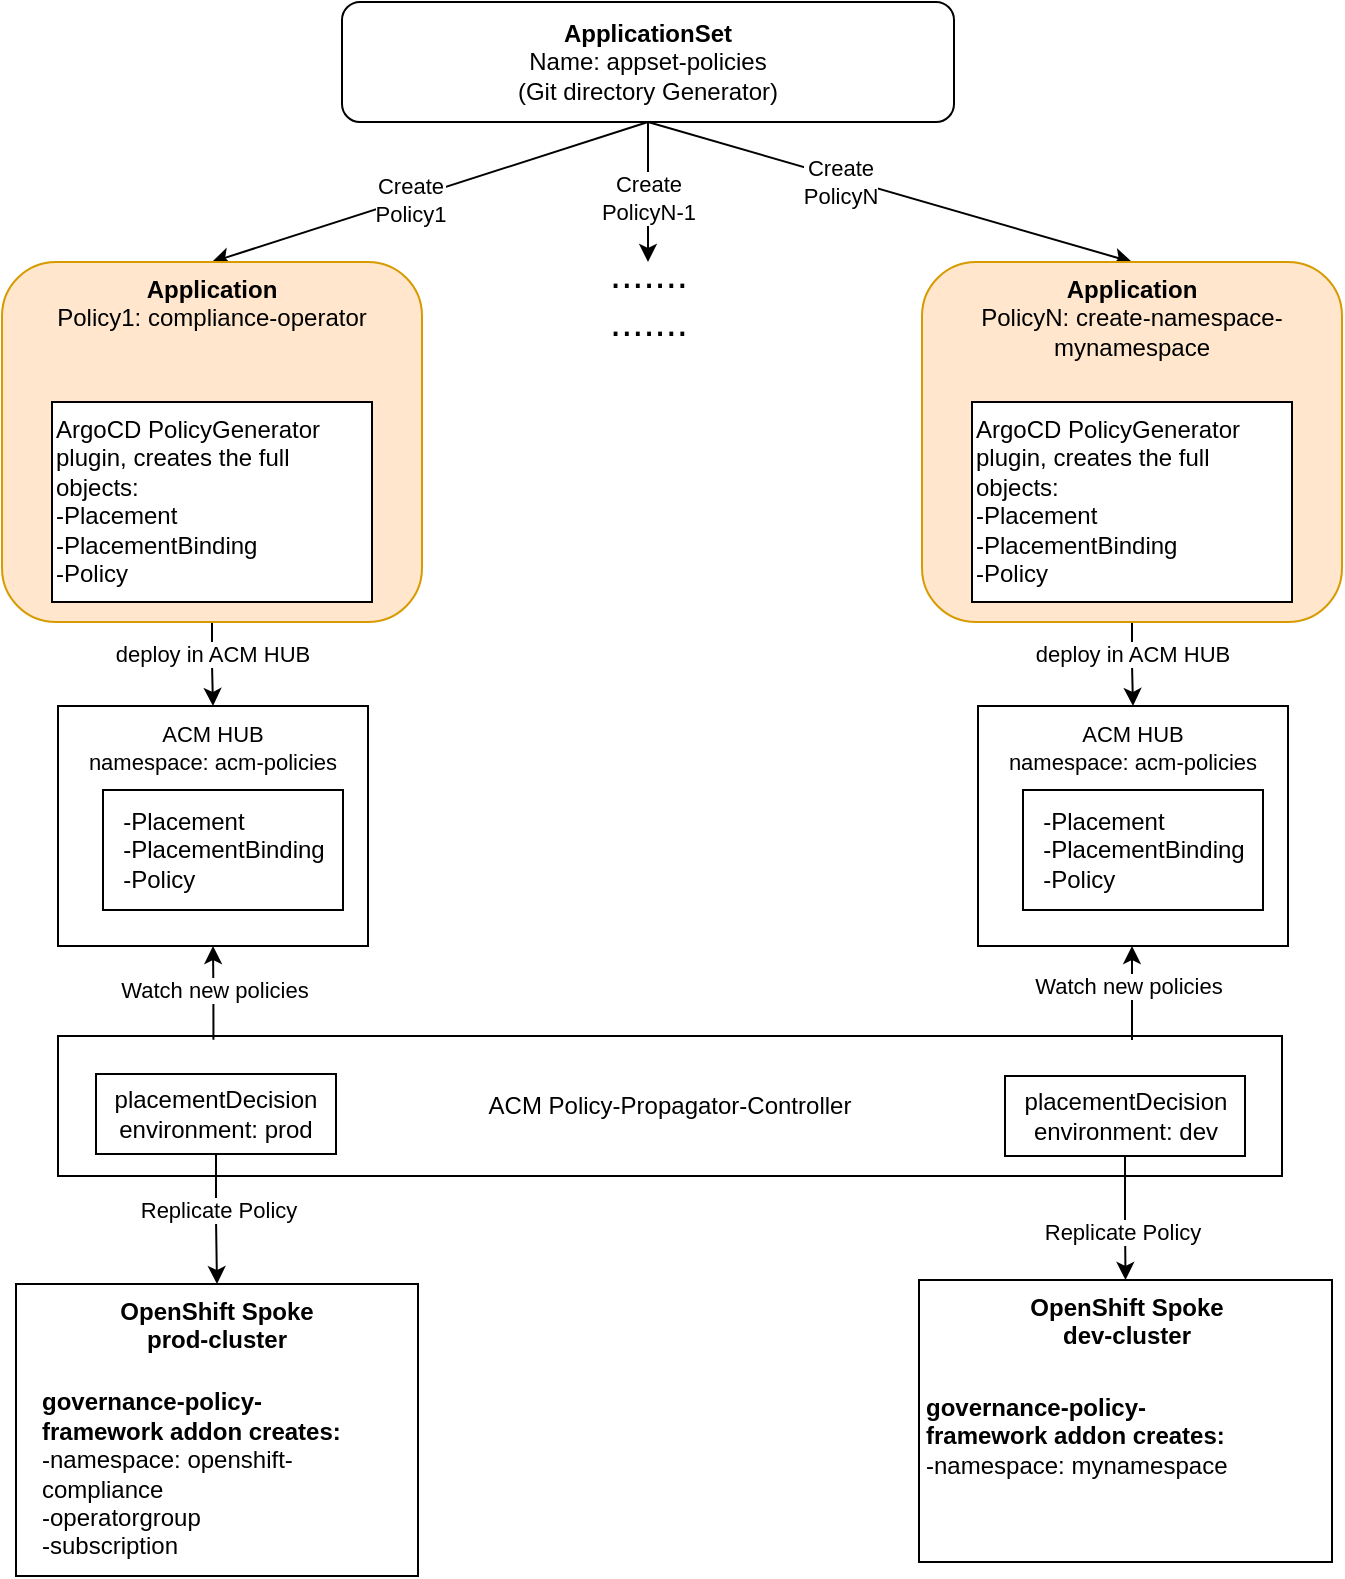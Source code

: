 <mxfile version="26.1.1">
  <diagram name="Page-1" id="bmxzmEVjPzu9OhD2EPQK">
    <mxGraphModel dx="1434" dy="871" grid="1" gridSize="10" guides="1" tooltips="1" connect="1" arrows="1" fold="1" page="1" pageScale="1" pageWidth="827" pageHeight="1169" math="0" shadow="0">
      <root>
        <mxCell id="0" />
        <mxCell id="1" parent="0" />
        <mxCell id="G2LgMif2vIfPvXsa3s2T-3" style="rounded=0;orthogonalLoop=1;jettySize=auto;html=1;exitX=0.5;exitY=1;exitDx=0;exitDy=0;entryX=0.5;entryY=0;entryDx=0;entryDy=0;" parent="1" source="G2LgMif2vIfPvXsa3s2T-1" target="G2LgMif2vIfPvXsa3s2T-2" edge="1">
          <mxGeometry relative="1" as="geometry" />
        </mxCell>
        <mxCell id="G2LgMif2vIfPvXsa3s2T-4" value="Create&lt;div&gt;Policy1&lt;/div&gt;" style="edgeLabel;html=1;align=center;verticalAlign=middle;resizable=0;points=[];" parent="G2LgMif2vIfPvXsa3s2T-3" vertex="1" connectable="0">
          <mxGeometry x="0.097" relative="1" as="geometry">
            <mxPoint as="offset" />
          </mxGeometry>
        </mxCell>
        <mxCell id="G2LgMif2vIfPvXsa3s2T-22" style="rounded=0;orthogonalLoop=1;jettySize=auto;html=1;exitX=0.5;exitY=1;exitDx=0;exitDy=0;entryX=0.5;entryY=0;entryDx=0;entryDy=0;" parent="1" source="G2LgMif2vIfPvXsa3s2T-1" target="G2LgMif2vIfPvXsa3s2T-18" edge="1">
          <mxGeometry relative="1" as="geometry" />
        </mxCell>
        <mxCell id="G2LgMif2vIfPvXsa3s2T-23" value="Create&lt;div&gt;PolicyN&lt;/div&gt;" style="edgeLabel;html=1;align=center;verticalAlign=middle;resizable=0;points=[];" parent="G2LgMif2vIfPvXsa3s2T-22" vertex="1" connectable="0">
          <mxGeometry x="-0.202" y="-2" relative="1" as="geometry">
            <mxPoint as="offset" />
          </mxGeometry>
        </mxCell>
        <mxCell id="G2LgMif2vIfPvXsa3s2T-24" style="edgeStyle=orthogonalEdgeStyle;rounded=0;orthogonalLoop=1;jettySize=auto;html=1;exitX=0.5;exitY=1;exitDx=0;exitDy=0;" parent="1" source="G2LgMif2vIfPvXsa3s2T-1" edge="1">
          <mxGeometry relative="1" as="geometry">
            <mxPoint x="393" y="250" as="targetPoint" />
          </mxGeometry>
        </mxCell>
        <mxCell id="G2LgMif2vIfPvXsa3s2T-25" value="Create&lt;div&gt;PolicyN-1&lt;/div&gt;" style="edgeLabel;html=1;align=center;verticalAlign=middle;resizable=0;points=[];" parent="G2LgMif2vIfPvXsa3s2T-24" vertex="1" connectable="0">
          <mxGeometry x="0.081" y="-1" relative="1" as="geometry">
            <mxPoint as="offset" />
          </mxGeometry>
        </mxCell>
        <mxCell id="G2LgMif2vIfPvXsa3s2T-1" value="&lt;b&gt;ApplicationSet&lt;/b&gt;&lt;div&gt;Name: appset-policies&lt;br&gt;&lt;div&gt;(Git directory Generator)&lt;/div&gt;&lt;/div&gt;" style="rounded=1;whiteSpace=wrap;html=1;" parent="1" vertex="1">
          <mxGeometry x="240" y="120" width="306" height="60" as="geometry" />
        </mxCell>
        <mxCell id="G2LgMif2vIfPvXsa3s2T-11" style="edgeStyle=orthogonalEdgeStyle;rounded=0;orthogonalLoop=1;jettySize=auto;html=1;exitX=0.5;exitY=1;exitDx=0;exitDy=0;entryX=0.5;entryY=0;entryDx=0;entryDy=0;" parent="1" source="G2LgMif2vIfPvXsa3s2T-2" target="G2LgMif2vIfPvXsa3s2T-10" edge="1">
          <mxGeometry relative="1" as="geometry" />
        </mxCell>
        <mxCell id="G2LgMif2vIfPvXsa3s2T-12" value="deploy in ACM HUB" style="edgeLabel;html=1;align=center;verticalAlign=middle;resizable=0;points=[];" parent="G2LgMif2vIfPvXsa3s2T-11" vertex="1" connectable="0">
          <mxGeometry x="-0.244" relative="1" as="geometry">
            <mxPoint as="offset" />
          </mxGeometry>
        </mxCell>
        <mxCell id="G2LgMif2vIfPvXsa3s2T-2" value="&lt;b&gt;Application&lt;/b&gt;&lt;div&gt;Policy1: compliance-operator&lt;/div&gt;" style="rounded=1;whiteSpace=wrap;html=1;verticalAlign=top;fillColor=#ffe6cc;strokeColor=#d79b00;" parent="1" vertex="1">
          <mxGeometry x="70" y="250" width="210" height="180" as="geometry" />
        </mxCell>
        <mxCell id="G2LgMif2vIfPvXsa3s2T-8" value="ArgoCD PolicyGenerator plugin,&amp;nbsp;&lt;span style=&quot;background-color: transparent; color: light-dark(rgb(0, 0, 0), rgb(255, 255, 255));&quot;&gt;creates the full objects:&amp;nbsp;&lt;/span&gt;&lt;div&gt;-Placement&lt;/div&gt;&lt;div&gt;-PlacementBinding&lt;/div&gt;&lt;div&gt;-Policy&lt;/div&gt;" style="rounded=0;whiteSpace=wrap;html=1;align=left;verticalAlign=top;" parent="1" vertex="1">
          <mxGeometry x="95" y="320" width="160" height="100" as="geometry" />
        </mxCell>
        <mxCell id="G2LgMif2vIfPvXsa3s2T-10" value="&lt;div&gt;&lt;span style=&quot;background-color: rgb(255, 255, 255); font-size: 11px; text-wrap-mode: nowrap; color: light-dark(rgb(0, 0, 0), rgb(255, 255, 255));&quot;&gt;ACM HUB&lt;/span&gt;&lt;/div&gt;&lt;div&gt;&lt;span style=&quot;background-color: rgb(255, 255, 255); font-size: 11px; text-wrap-mode: nowrap; color: light-dark(rgb(0, 0, 0), rgb(255, 255, 255));&quot;&gt;namespace: acm-policies&lt;/span&gt;&lt;/div&gt;&lt;div&gt;&lt;span style=&quot;background-color: rgb(255, 255, 255); font-size: 11px; text-wrap-mode: nowrap; color: light-dark(rgb(0, 0, 0), rgb(255, 255, 255));&quot;&gt;&lt;br&gt;&lt;/span&gt;&lt;/div&gt;" style="rounded=0;whiteSpace=wrap;html=1;verticalAlign=top;" parent="1" vertex="1">
          <mxGeometry x="98" y="472" width="155" height="120" as="geometry" />
        </mxCell>
        <mxCell id="G2LgMif2vIfPvXsa3s2T-13" value="&lt;div style=&quot;text-align: left;&quot;&gt;-Placement&lt;/div&gt;&lt;div style=&quot;text-align: left;&quot;&gt;-PlacementBinding&lt;/div&gt;&lt;div style=&quot;text-align: left;&quot;&gt;-Policy&lt;/div&gt;" style="rounded=0;whiteSpace=wrap;html=1;" parent="1" vertex="1">
          <mxGeometry x="120.5" y="514" width="120" height="60" as="geometry" />
        </mxCell>
        <mxCell id="G2LgMif2vIfPvXsa3s2T-16" style="edgeStyle=orthogonalEdgeStyle;rounded=0;orthogonalLoop=1;jettySize=auto;html=1;exitX=0.5;exitY=1;exitDx=0;exitDy=0;entryX=0.5;entryY=0;entryDx=0;entryDy=0;" parent="1" source="G2LgMif2vIfPvXsa3s2T-18" target="G2LgMif2vIfPvXsa3s2T-20" edge="1">
          <mxGeometry relative="1" as="geometry" />
        </mxCell>
        <mxCell id="G2LgMif2vIfPvXsa3s2T-17" value="deploy in ACM HUB" style="edgeLabel;html=1;align=center;verticalAlign=middle;resizable=0;points=[];" parent="G2LgMif2vIfPvXsa3s2T-16" vertex="1" connectable="0">
          <mxGeometry x="-0.244" relative="1" as="geometry">
            <mxPoint as="offset" />
          </mxGeometry>
        </mxCell>
        <mxCell id="G2LgMif2vIfPvXsa3s2T-18" value="&lt;b&gt;Application&lt;/b&gt;&lt;div&gt;PolicyN:&amp;nbsp;create-namespace-mynamespace&lt;/div&gt;" style="rounded=1;whiteSpace=wrap;html=1;verticalAlign=top;fillColor=#ffe6cc;strokeColor=#d79b00;" parent="1" vertex="1">
          <mxGeometry x="530" y="250" width="210" height="180" as="geometry" />
        </mxCell>
        <mxCell id="G2LgMif2vIfPvXsa3s2T-19" value="ArgoCD PolicyGenerator plugin,&amp;nbsp;&lt;span style=&quot;background-color: transparent; color: light-dark(rgb(0, 0, 0), rgb(255, 255, 255));&quot;&gt;creates the full objects:&amp;nbsp;&lt;/span&gt;&lt;div&gt;-Placement&lt;/div&gt;&lt;div&gt;-PlacementBinding&lt;/div&gt;&lt;div&gt;-Policy&lt;/div&gt;" style="rounded=0;whiteSpace=wrap;html=1;align=left;verticalAlign=top;" parent="1" vertex="1">
          <mxGeometry x="555" y="320" width="160" height="100" as="geometry" />
        </mxCell>
        <mxCell id="G2LgMif2vIfPvXsa3s2T-20" value="&lt;div&gt;&lt;span style=&quot;background-color: rgb(255, 255, 255); font-size: 11px; text-wrap-mode: nowrap; color: light-dark(rgb(0, 0, 0), rgb(255, 255, 255));&quot;&gt;ACM HUB&lt;/span&gt;&lt;/div&gt;&lt;div&gt;&lt;span style=&quot;background-color: rgb(255, 255, 255); font-size: 11px; text-wrap-mode: nowrap; color: light-dark(rgb(0, 0, 0), rgb(255, 255, 255));&quot;&gt;namespace: acm-policies&lt;/span&gt;&lt;/div&gt;&lt;div&gt;&lt;span style=&quot;background-color: rgb(255, 255, 255); font-size: 11px; text-wrap-mode: nowrap; color: light-dark(rgb(0, 0, 0), rgb(255, 255, 255));&quot;&gt;&lt;br&gt;&lt;/span&gt;&lt;/div&gt;" style="rounded=0;whiteSpace=wrap;html=1;verticalAlign=top;" parent="1" vertex="1">
          <mxGeometry x="558" y="472" width="155" height="120" as="geometry" />
        </mxCell>
        <mxCell id="G2LgMif2vIfPvXsa3s2T-21" value="&lt;div style=&quot;text-align: left;&quot;&gt;-Placement&lt;/div&gt;&lt;div style=&quot;text-align: left;&quot;&gt;-PlacementBinding&lt;/div&gt;&lt;div style=&quot;text-align: left;&quot;&gt;-Policy&lt;/div&gt;" style="rounded=0;whiteSpace=wrap;html=1;" parent="1" vertex="1">
          <mxGeometry x="580.5" y="514" width="120" height="60" as="geometry" />
        </mxCell>
        <mxCell id="G2LgMif2vIfPvXsa3s2T-26" value="&lt;font style=&quot;font-size: 20px;&quot;&gt;.......&lt;/font&gt;&lt;div&gt;&lt;font style=&quot;font-size: 20px;&quot;&gt;.......&lt;/font&gt;&lt;/div&gt;&lt;div&gt;&lt;br&gt;&lt;/div&gt;" style="text;html=1;align=center;verticalAlign=middle;whiteSpace=wrap;rounded=0;" parent="1" vertex="1">
          <mxGeometry x="356.5" y="260" width="73" height="30" as="geometry" />
        </mxCell>
        <mxCell id="G2LgMif2vIfPvXsa3s2T-28" value="ACM Policy-Propagator-Controller" style="rounded=0;whiteSpace=wrap;html=1;" parent="1" vertex="1">
          <mxGeometry x="98" y="637" width="612" height="70" as="geometry" />
        </mxCell>
        <mxCell id="G2LgMif2vIfPvXsa3s2T-29" style="edgeStyle=orthogonalEdgeStyle;rounded=0;orthogonalLoop=1;jettySize=auto;html=1;exitX=0.127;exitY=0.026;exitDx=0;exitDy=0;entryX=0.5;entryY=1;entryDx=0;entryDy=0;exitPerimeter=0;" parent="1" source="G2LgMif2vIfPvXsa3s2T-28" target="G2LgMif2vIfPvXsa3s2T-10" edge="1">
          <mxGeometry relative="1" as="geometry" />
        </mxCell>
        <mxCell id="G2LgMif2vIfPvXsa3s2T-32" value="Watch new policies" style="edgeLabel;html=1;align=center;verticalAlign=middle;resizable=0;points=[];" parent="G2LgMif2vIfPvXsa3s2T-29" vertex="1" connectable="0">
          <mxGeometry x="-0.242" relative="1" as="geometry">
            <mxPoint y="-7" as="offset" />
          </mxGeometry>
        </mxCell>
        <mxCell id="G2LgMif2vIfPvXsa3s2T-30" style="edgeStyle=orthogonalEdgeStyle;rounded=0;orthogonalLoop=1;jettySize=auto;html=1;exitX=0.127;exitY=0.026;exitDx=0;exitDy=0;entryX=0.5;entryY=1;entryDx=0;entryDy=0;exitPerimeter=0;" parent="1" edge="1">
          <mxGeometry relative="1" as="geometry">
            <mxPoint x="635" y="639" as="sourcePoint" />
            <mxPoint x="635" y="592" as="targetPoint" />
            <Array as="points">
              <mxPoint x="635" y="620" />
              <mxPoint x="635" y="620" />
            </Array>
          </mxGeometry>
        </mxCell>
        <mxCell id="G2LgMif2vIfPvXsa3s2T-31" value="Watch new policies" style="edgeLabel;html=1;align=center;verticalAlign=middle;resizable=0;points=[];" parent="G2LgMif2vIfPvXsa3s2T-30" vertex="1" connectable="0">
          <mxGeometry x="0.149" y="2" relative="1" as="geometry">
            <mxPoint as="offset" />
          </mxGeometry>
        </mxCell>
        <mxCell id="G2LgMif2vIfPvXsa3s2T-33" value="&lt;b&gt;OpenShift Spoke&lt;/b&gt;&lt;div&gt;&lt;b&gt;prod-cluster&lt;/b&gt;&lt;/div&gt;&lt;div style=&quot;text-align: left;&quot;&gt;&lt;br&gt;&lt;/div&gt;" style="rounded=0;whiteSpace=wrap;html=1;verticalAlign=top;" parent="1" vertex="1">
          <mxGeometry x="77" y="761" width="201" height="146" as="geometry" />
        </mxCell>
        <mxCell id="G2LgMif2vIfPvXsa3s2T-35" value="placementDecision&lt;div&gt;environment: prod&lt;/div&gt;" style="rounded=0;whiteSpace=wrap;html=1;" parent="1" vertex="1">
          <mxGeometry x="117" y="656" width="120" height="40" as="geometry" />
        </mxCell>
        <mxCell id="G2LgMif2vIfPvXsa3s2T-36" style="edgeStyle=orthogonalEdgeStyle;rounded=0;orthogonalLoop=1;jettySize=auto;html=1;exitX=0.5;exitY=1;exitDx=0;exitDy=0;entryX=0.5;entryY=0;entryDx=0;entryDy=0;" parent="1" source="G2LgMif2vIfPvXsa3s2T-35" target="G2LgMif2vIfPvXsa3s2T-33" edge="1">
          <mxGeometry relative="1" as="geometry" />
        </mxCell>
        <mxCell id="_zjkOJmLrae22tlbRbpd-1" value="Replicate Policy" style="edgeLabel;html=1;align=center;verticalAlign=middle;resizable=0;points=[];" vertex="1" connectable="0" parent="G2LgMif2vIfPvXsa3s2T-36">
          <mxGeometry x="-0.145" y="1" relative="1" as="geometry">
            <mxPoint as="offset" />
          </mxGeometry>
        </mxCell>
        <mxCell id="G2LgMif2vIfPvXsa3s2T-40" value="&lt;b&gt;OpenShift Spoke&lt;/b&gt;&lt;div&gt;&lt;b&gt;dev-cluster&lt;/b&gt;&lt;/div&gt;&lt;div&gt;&lt;div&gt;&lt;br&gt;&lt;/div&gt;&lt;/div&gt;" style="rounded=0;whiteSpace=wrap;html=1;verticalAlign=top;align=center;" parent="1" vertex="1">
          <mxGeometry x="528.5" y="759" width="206.5" height="141" as="geometry" />
        </mxCell>
        <mxCell id="G2LgMif2vIfPvXsa3s2T-41" value="placementDecision&lt;div&gt;environment: dev&lt;/div&gt;" style="rounded=0;whiteSpace=wrap;html=1;" parent="1" vertex="1">
          <mxGeometry x="571.5" y="657" width="120" height="40" as="geometry" />
        </mxCell>
        <mxCell id="G2LgMif2vIfPvXsa3s2T-43" style="edgeStyle=orthogonalEdgeStyle;rounded=0;orthogonalLoop=1;jettySize=auto;html=1;exitX=0.5;exitY=1;exitDx=0;exitDy=0;entryX=0.5;entryY=0;entryDx=0;entryDy=0;" parent="1" source="G2LgMif2vIfPvXsa3s2T-41" target="G2LgMif2vIfPvXsa3s2T-40" edge="1">
          <mxGeometry relative="1" as="geometry">
            <mxPoint x="640.0" y="699" as="sourcePoint" />
            <mxPoint x="645.5" y="755" as="targetPoint" />
          </mxGeometry>
        </mxCell>
        <mxCell id="G2LgMif2vIfPvXsa3s2T-44" value="Replicate Policy" style="edgeLabel;html=1;align=center;verticalAlign=middle;resizable=0;points=[];" parent="G2LgMif2vIfPvXsa3s2T-43" vertex="1" connectable="0">
          <mxGeometry x="0.241" y="1" relative="1" as="geometry">
            <mxPoint x="-3" as="offset" />
          </mxGeometry>
        </mxCell>
        <mxCell id="SfZNMjxyM3tuoI5MVNso-1" value="&lt;div style=&quot;text-align: left;&quot;&gt;&lt;b&gt;governance-policy-framework addon creates:&lt;/b&gt;&lt;/div&gt;&lt;div style=&quot;text-align: left;&quot;&gt;-namespace:&amp;nbsp;openshift-compliance&lt;/div&gt;&lt;div style=&quot;text-align: left;&quot;&gt;-operatorgroup&lt;/div&gt;&lt;div style=&quot;text-align: left;&quot;&gt;-subscription&lt;/div&gt;" style="text;html=1;align=center;verticalAlign=middle;whiteSpace=wrap;rounded=0;" parent="1" vertex="1">
          <mxGeometry x="89" y="816" width="170" height="80" as="geometry" />
        </mxCell>
        <mxCell id="SfZNMjxyM3tuoI5MVNso-3" value="&lt;div style=&quot;text-align: left;&quot;&gt;&lt;b style=&quot;background-color: transparent; color: light-dark(rgb(0, 0, 0), rgb(255, 255, 255));&quot;&gt;governance-policy-framework addon creates:&lt;/b&gt;&lt;/div&gt;&lt;div style=&quot;text-align: left;&quot;&gt;&lt;span style=&quot;background-color: transparent; color: light-dark(rgb(0, 0, 0), rgb(255, 255, 255));&quot;&gt;-namespace: mynamespace&lt;/span&gt;&lt;/div&gt;" style="text;html=1;align=center;verticalAlign=middle;whiteSpace=wrap;rounded=0;" parent="1" vertex="1">
          <mxGeometry x="530.5" y="797" width="170" height="80" as="geometry" />
        </mxCell>
      </root>
    </mxGraphModel>
  </diagram>
</mxfile>
